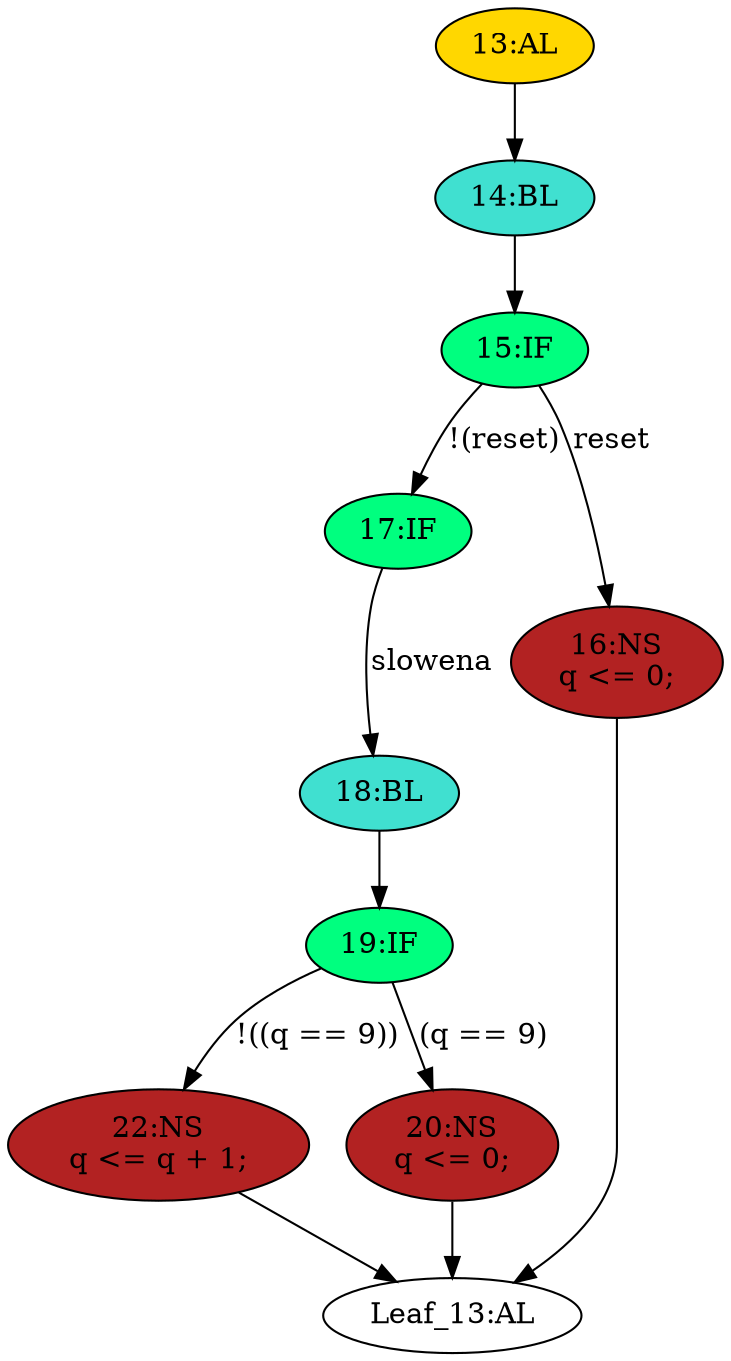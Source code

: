 strict digraph "" {
	node [label="\N"];
	"15:IF"	[ast="<pyverilog.vparser.ast.IfStatement object at 0x7f29192c7b10>",
		fillcolor=springgreen,
		label="15:IF",
		statements="[]",
		style=filled,
		typ=IfStatement];
	"17:IF"	[ast="<pyverilog.vparser.ast.IfStatement object at 0x7f29192c7a50>",
		fillcolor=springgreen,
		label="17:IF",
		statements="[]",
		style=filled,
		typ=IfStatement];
	"15:IF" -> "17:IF"	[cond="['reset']",
		label="!(reset)",
		lineno=15];
	"16:NS"	[ast="<pyverilog.vparser.ast.NonblockingSubstitution object at 0x7f29192c7b50>",
		fillcolor=firebrick,
		label="16:NS
q <= 0;",
		statements="[<pyverilog.vparser.ast.NonblockingSubstitution object at 0x7f29192c7b50>]",
		style=filled,
		typ=NonblockingSubstitution];
	"15:IF" -> "16:NS"	[cond="['reset']",
		label=reset,
		lineno=15];
	"18:BL"	[ast="<pyverilog.vparser.ast.Block object at 0x7f29192c7490>",
		fillcolor=turquoise,
		label="18:BL",
		statements="[]",
		style=filled,
		typ=Block];
	"17:IF" -> "18:BL"	[cond="['slowena']",
		label=slowena,
		lineno=17];
	"14:BL"	[ast="<pyverilog.vparser.ast.Block object at 0x7f29192c7ad0>",
		fillcolor=turquoise,
		label="14:BL",
		statements="[]",
		style=filled,
		typ=Block];
	"14:BL" -> "15:IF"	[cond="[]",
		lineno=None];
	"Leaf_13:AL"	[def_var="['q']",
		label="Leaf_13:AL"];
	"16:NS" -> "Leaf_13:AL"	[cond="[]",
		lineno=None];
	"19:IF"	[ast="<pyverilog.vparser.ast.IfStatement object at 0x7f29192c7590>",
		fillcolor=springgreen,
		label="19:IF",
		statements="[]",
		style=filled,
		typ=IfStatement];
	"22:NS"	[ast="<pyverilog.vparser.ast.NonblockingSubstitution object at 0x7f29192c7610>",
		fillcolor=firebrick,
		label="22:NS
q <= q + 1;",
		statements="[<pyverilog.vparser.ast.NonblockingSubstitution object at 0x7f29192c7610>]",
		style=filled,
		typ=NonblockingSubstitution];
	"19:IF" -> "22:NS"	[cond="['q']",
		label="!((q == 9))",
		lineno=19];
	"20:NS"	[ast="<pyverilog.vparser.ast.NonblockingSubstitution object at 0x7f29192c7850>",
		fillcolor=firebrick,
		label="20:NS
q <= 0;",
		statements="[<pyverilog.vparser.ast.NonblockingSubstitution object at 0x7f29192c7850>]",
		style=filled,
		typ=NonblockingSubstitution];
	"19:IF" -> "20:NS"	[cond="['q']",
		label="(q == 9)",
		lineno=19];
	"22:NS" -> "Leaf_13:AL"	[cond="[]",
		lineno=None];
	"18:BL" -> "19:IF"	[cond="[]",
		lineno=None];
	"20:NS" -> "Leaf_13:AL"	[cond="[]",
		lineno=None];
	"13:AL"	[ast="<pyverilog.vparser.ast.Always object at 0x7f29192c7d90>",
		clk_sens=True,
		fillcolor=gold,
		label="13:AL",
		sens="['clk', 'reset']",
		statements="[]",
		style=filled,
		typ=Always,
		use_var="['reset', 'q', 'slowena']"];
	"13:AL" -> "14:BL"	[cond="[]",
		lineno=None];
}

